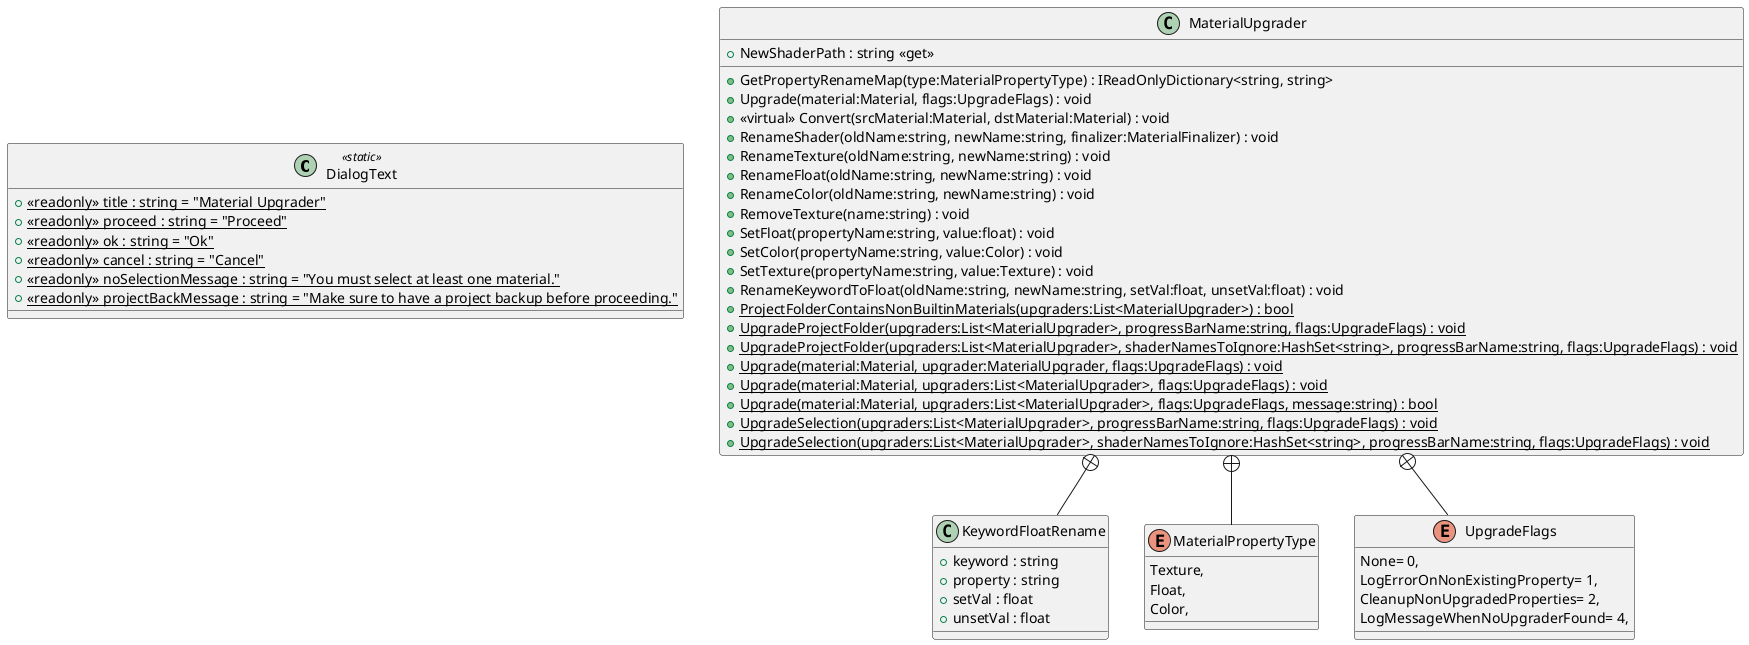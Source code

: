 @startuml
class DialogText <<static>> {
    + {static} <<readonly>> title : string = "Material Upgrader"
    + {static} <<readonly>> proceed : string = "Proceed"
    + {static} <<readonly>> ok : string = "Ok"
    + {static} <<readonly>> cancel : string = "Cancel"
    + {static} <<readonly>> noSelectionMessage : string = "You must select at least one material."
    + {static} <<readonly>> projectBackMessage : string = "Make sure to have a project backup before proceeding."
}
class MaterialUpgrader {
    + NewShaderPath : string <<get>>
    + GetPropertyRenameMap(type:MaterialPropertyType) : IReadOnlyDictionary<string, string>
    + Upgrade(material:Material, flags:UpgradeFlags) : void
    + <<virtual>> Convert(srcMaterial:Material, dstMaterial:Material) : void
    + RenameShader(oldName:string, newName:string, finalizer:MaterialFinalizer) : void
    + RenameTexture(oldName:string, newName:string) : void
    + RenameFloat(oldName:string, newName:string) : void
    + RenameColor(oldName:string, newName:string) : void
    + RemoveTexture(name:string) : void
    + SetFloat(propertyName:string, value:float) : void
    + SetColor(propertyName:string, value:Color) : void
    + SetTexture(propertyName:string, value:Texture) : void
    + RenameKeywordToFloat(oldName:string, newName:string, setVal:float, unsetVal:float) : void
    + {static} ProjectFolderContainsNonBuiltinMaterials(upgraders:List<MaterialUpgrader>) : bool
    + {static} UpgradeProjectFolder(upgraders:List<MaterialUpgrader>, progressBarName:string, flags:UpgradeFlags) : void
    + {static} UpgradeProjectFolder(upgraders:List<MaterialUpgrader>, shaderNamesToIgnore:HashSet<string>, progressBarName:string, flags:UpgradeFlags) : void
    + {static} Upgrade(material:Material, upgrader:MaterialUpgrader, flags:UpgradeFlags) : void
    + {static} Upgrade(material:Material, upgraders:List<MaterialUpgrader>, flags:UpgradeFlags) : void
    + {static} Upgrade(material:Material, upgraders:List<MaterialUpgrader>, flags:UpgradeFlags, message:string) : bool
    + {static} UpgradeSelection(upgraders:List<MaterialUpgrader>, progressBarName:string, flags:UpgradeFlags) : void
    + {static} UpgradeSelection(upgraders:List<MaterialUpgrader>, shaderNamesToIgnore:HashSet<string>, progressBarName:string, flags:UpgradeFlags) : void
}
class KeywordFloatRename {
    + keyword : string
    + property : string
    + setVal : float
    + unsetVal : float
}
enum MaterialPropertyType {
    Texture,
    Float,
    Color,
}
enum UpgradeFlags {
    None= 0,
    LogErrorOnNonExistingProperty= 1,
    CleanupNonUpgradedProperties= 2,
    LogMessageWhenNoUpgraderFound= 4,
}
MaterialUpgrader +-- KeywordFloatRename
MaterialUpgrader +-- MaterialPropertyType
MaterialUpgrader +-- UpgradeFlags
@enduml
